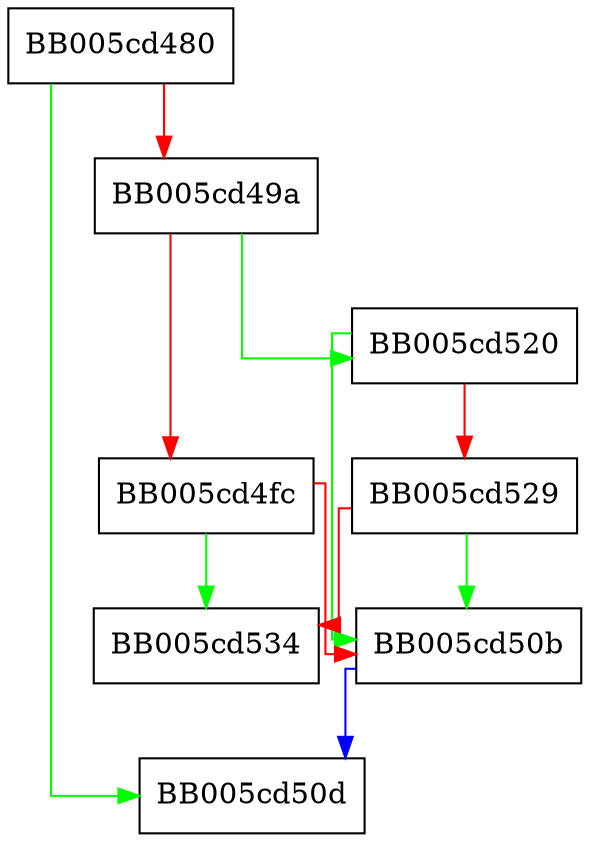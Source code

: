 digraph EVP_MAC_CTX_get_block_size {
  node [shape="box"];
  graph [splines=ortho];
  BB005cd480 -> BB005cd50d [color="green"];
  BB005cd480 -> BB005cd49a [color="red"];
  BB005cd49a -> BB005cd520 [color="green"];
  BB005cd49a -> BB005cd4fc [color="red"];
  BB005cd4fc -> BB005cd534 [color="green"];
  BB005cd4fc -> BB005cd50b [color="red"];
  BB005cd50b -> BB005cd50d [color="blue"];
  BB005cd520 -> BB005cd50b [color="green"];
  BB005cd520 -> BB005cd529 [color="red"];
  BB005cd529 -> BB005cd50b [color="green"];
  BB005cd529 -> BB005cd534 [color="red"];
}